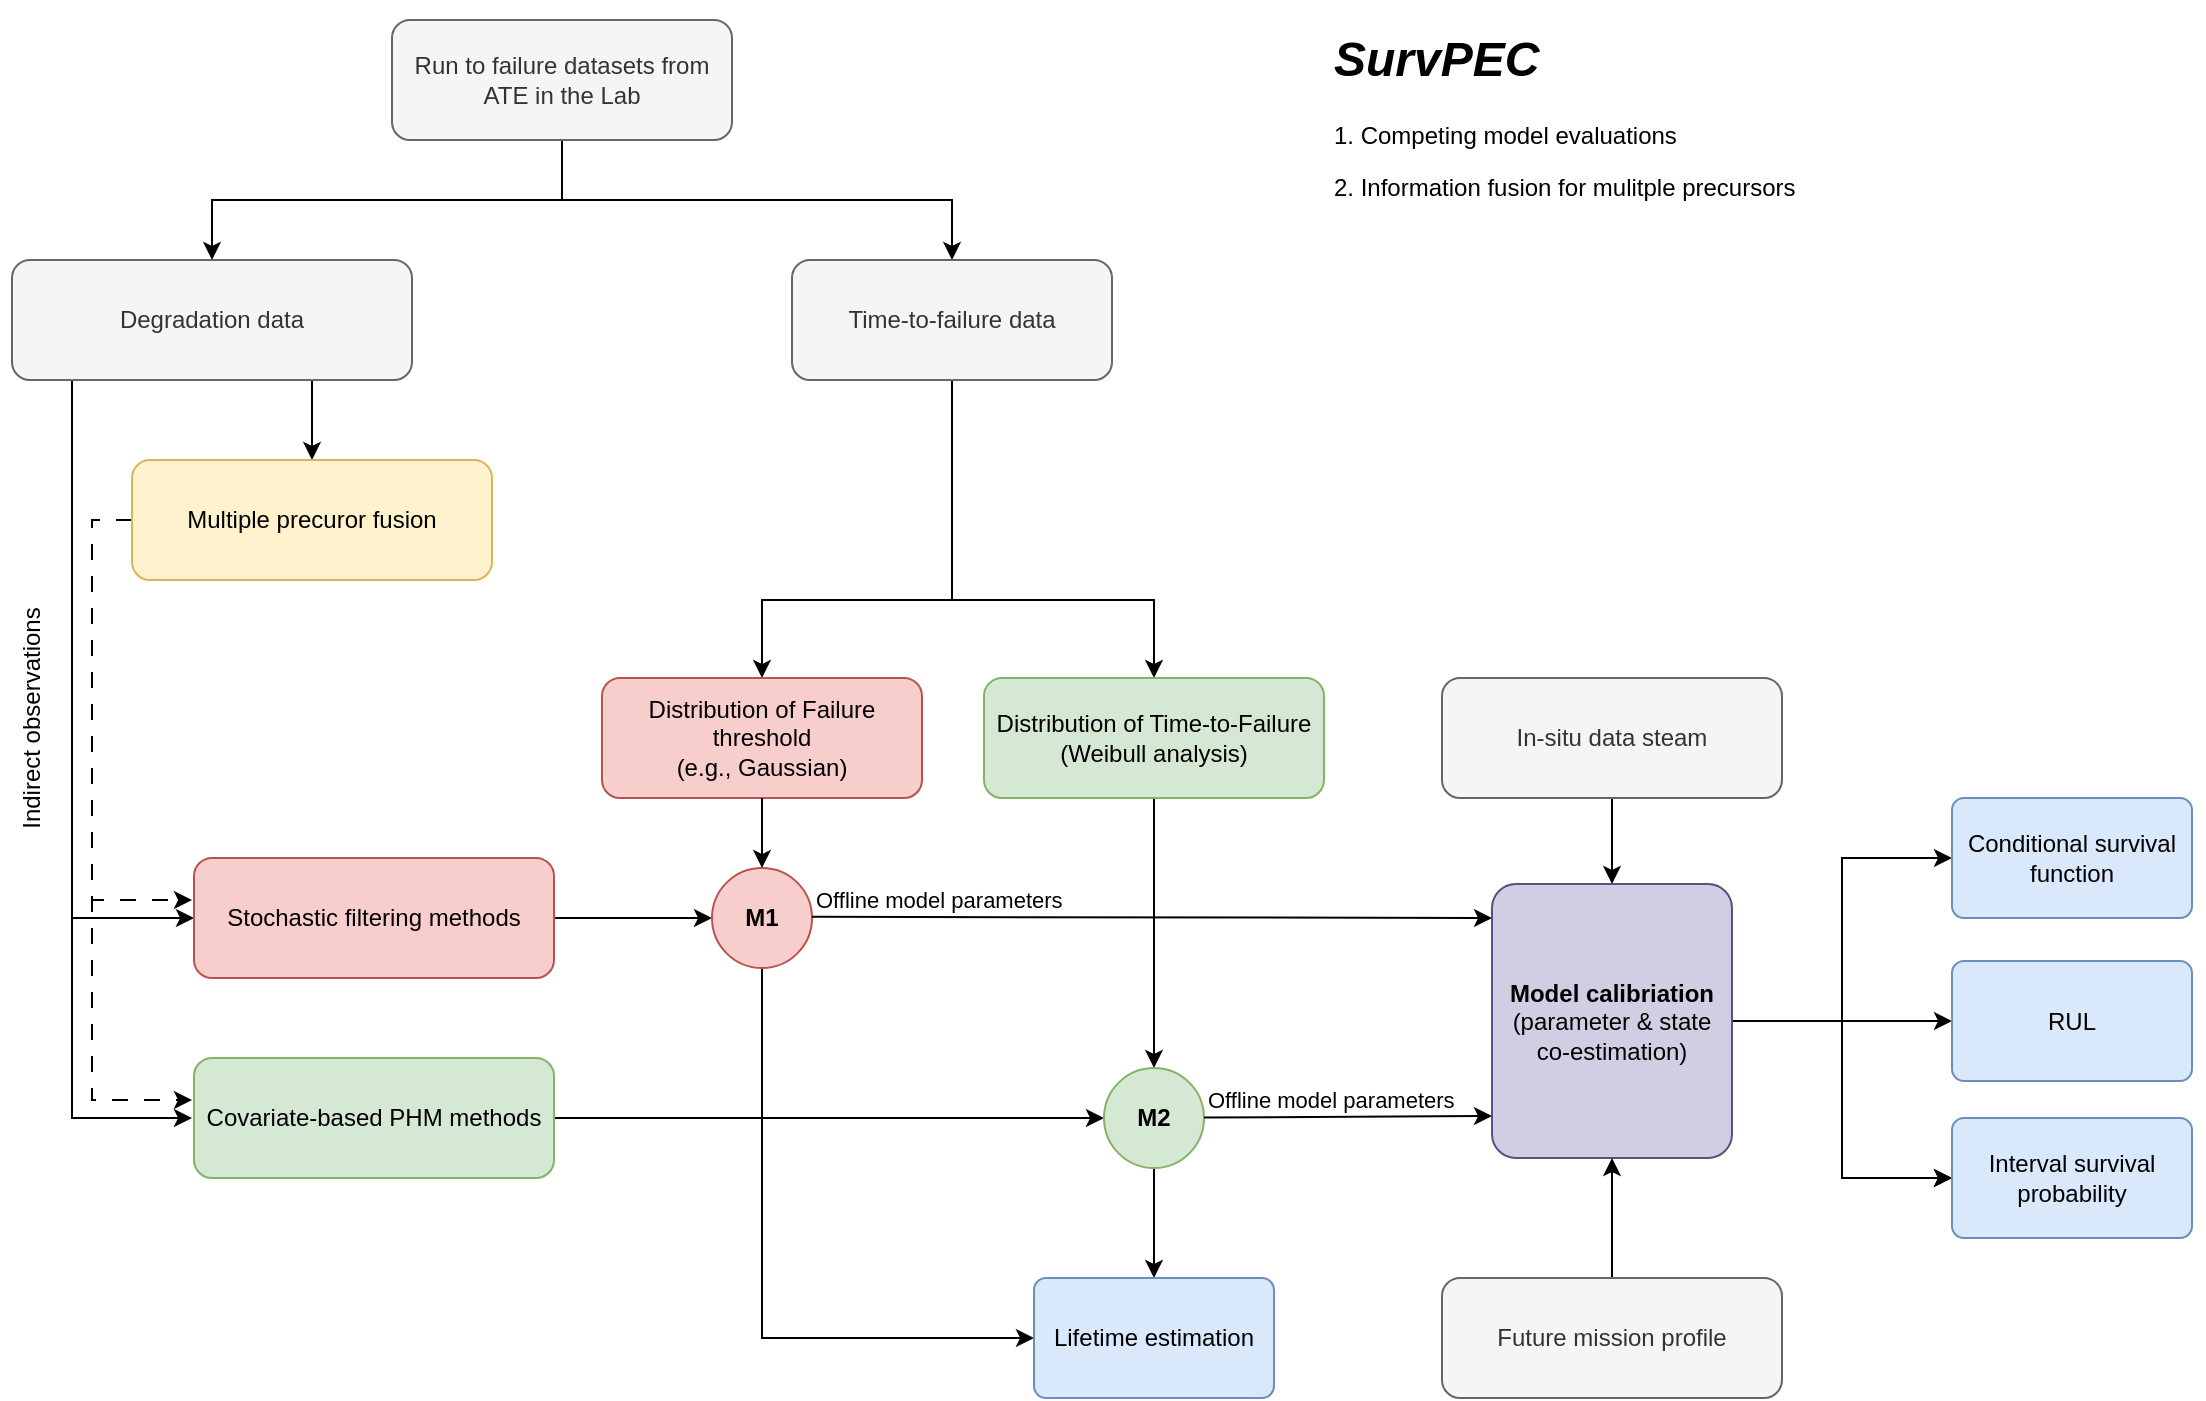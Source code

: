 <mxfile version="22.0.3" type="device">
  <diagram name="Page-1" id="R9kBBKoNU0aGtUqeai7a">
    <mxGraphModel dx="1595" dy="888" grid="1" gridSize="10" guides="1" tooltips="1" connect="1" arrows="1" fold="1" page="1" pageScale="1" pageWidth="1169" pageHeight="827" math="1" shadow="0">
      <root>
        <mxCell id="0" />
        <mxCell id="1" parent="0" />
        <mxCell id="Tek_yk6_RnRRJoYfqtPH-3" value="" style="edgeStyle=orthogonalEdgeStyle;rounded=0;orthogonalLoop=1;jettySize=auto;html=1;" parent="1" source="Tek_yk6_RnRRJoYfqtPH-1" target="Tek_yk6_RnRRJoYfqtPH-2" edge="1">
          <mxGeometry relative="1" as="geometry" />
        </mxCell>
        <mxCell id="Tek_yk6_RnRRJoYfqtPH-5" value="" style="edgeStyle=orthogonalEdgeStyle;rounded=0;orthogonalLoop=1;jettySize=auto;html=1;" parent="1" source="Tek_yk6_RnRRJoYfqtPH-1" target="Tek_yk6_RnRRJoYfqtPH-4" edge="1">
          <mxGeometry relative="1" as="geometry">
            <Array as="points">
              <mxPoint x="295" y="170" />
              <mxPoint x="490" y="170" />
            </Array>
          </mxGeometry>
        </mxCell>
        <mxCell id="Tek_yk6_RnRRJoYfqtPH-1" value="Run to failure datasets from ATE in the Lab" style="rounded=1;whiteSpace=wrap;html=1;fillColor=#f5f5f5;fontColor=#333333;strokeColor=#666666;" parent="1" vertex="1">
          <mxGeometry x="210" y="80" width="170" height="60" as="geometry" />
        </mxCell>
        <mxCell id="Tek_yk6_RnRRJoYfqtPH-17" value="" style="edgeStyle=orthogonalEdgeStyle;rounded=0;orthogonalLoop=1;jettySize=auto;html=1;entryX=0;entryY=0.5;entryDx=0;entryDy=0;" parent="1" source="Tek_yk6_RnRRJoYfqtPH-2" target="Tek_yk6_RnRRJoYfqtPH-16" edge="1">
          <mxGeometry relative="1" as="geometry">
            <Array as="points">
              <mxPoint x="50" y="529" />
            </Array>
          </mxGeometry>
        </mxCell>
        <mxCell id="Nw7tmcvT5D7PcshaBYKt-11" style="edgeStyle=orthogonalEdgeStyle;rounded=0;orthogonalLoop=1;jettySize=auto;html=1;exitX=0.75;exitY=1;exitDx=0;exitDy=0;entryX=0.5;entryY=0;entryDx=0;entryDy=0;" edge="1" parent="1" source="Tek_yk6_RnRRJoYfqtPH-2" target="Nw7tmcvT5D7PcshaBYKt-9">
          <mxGeometry relative="1" as="geometry" />
        </mxCell>
        <mxCell id="Tek_yk6_RnRRJoYfqtPH-2" value="Degradation data" style="whiteSpace=wrap;html=1;rounded=1;fillColor=#f5f5f5;fontColor=#333333;strokeColor=#666666;" parent="1" vertex="1">
          <mxGeometry x="20" y="200" width="200" height="60" as="geometry" />
        </mxCell>
        <mxCell id="Tek_yk6_RnRRJoYfqtPH-8" value="" style="edgeStyle=orthogonalEdgeStyle;rounded=0;orthogonalLoop=1;jettySize=auto;html=1;" parent="1" source="Tek_yk6_RnRRJoYfqtPH-4" target="Tek_yk6_RnRRJoYfqtPH-6" edge="1">
          <mxGeometry relative="1" as="geometry">
            <Array as="points">
              <mxPoint x="490" y="370" />
              <mxPoint x="591" y="370" />
            </Array>
          </mxGeometry>
        </mxCell>
        <mxCell id="Tek_yk6_RnRRJoYfqtPH-15" style="edgeStyle=orthogonalEdgeStyle;rounded=0;orthogonalLoop=1;jettySize=auto;html=1;exitX=0.5;exitY=1;exitDx=0;exitDy=0;entryX=0.5;entryY=0;entryDx=0;entryDy=0;" parent="1" source="Tek_yk6_RnRRJoYfqtPH-4" target="Tek_yk6_RnRRJoYfqtPH-12" edge="1">
          <mxGeometry relative="1" as="geometry">
            <Array as="points">
              <mxPoint x="490" y="370" />
              <mxPoint x="395" y="370" />
            </Array>
          </mxGeometry>
        </mxCell>
        <mxCell id="Tek_yk6_RnRRJoYfqtPH-4" value="Time-to-failure data" style="whiteSpace=wrap;html=1;rounded=1;fillColor=#f5f5f5;fontColor=#333333;strokeColor=#666666;" parent="1" vertex="1">
          <mxGeometry x="410" y="200" width="160" height="60" as="geometry" />
        </mxCell>
        <mxCell id="Tek_yk6_RnRRJoYfqtPH-44" style="edgeStyle=orthogonalEdgeStyle;rounded=0;orthogonalLoop=1;jettySize=auto;html=1;exitX=0.5;exitY=1;exitDx=0;exitDy=0;entryX=0.5;entryY=0;entryDx=0;entryDy=0;" parent="1" source="Tek_yk6_RnRRJoYfqtPH-6" target="Tek_yk6_RnRRJoYfqtPH-26" edge="1">
          <mxGeometry relative="1" as="geometry" />
        </mxCell>
        <mxCell id="Tek_yk6_RnRRJoYfqtPH-6" value="Distribution of Time-to-Failure (Weibull analysis)" style="whiteSpace=wrap;html=1;rounded=1;fillColor=#d5e8d4;strokeColor=#82b366;" parent="1" vertex="1">
          <mxGeometry x="506" y="409" width="170" height="60" as="geometry" />
        </mxCell>
        <mxCell id="Tek_yk6_RnRRJoYfqtPH-12" value="Distribution of Failure threshold&lt;br&gt;(e.g., Gaussian)" style="whiteSpace=wrap;html=1;rounded=1;fillColor=#f8cecc;strokeColor=#b85450;" parent="1" vertex="1">
          <mxGeometry x="315" y="409" width="160" height="60" as="geometry" />
        </mxCell>
        <mxCell id="Tek_yk6_RnRRJoYfqtPH-42" style="edgeStyle=orthogonalEdgeStyle;rounded=0;orthogonalLoop=1;jettySize=auto;html=1;exitX=1;exitY=0.5;exitDx=0;exitDy=0;entryX=0;entryY=0.5;entryDx=0;entryDy=0;" parent="1" source="Tek_yk6_RnRRJoYfqtPH-16" target="Tek_yk6_RnRRJoYfqtPH-24" edge="1">
          <mxGeometry relative="1" as="geometry" />
        </mxCell>
        <mxCell id="Tek_yk6_RnRRJoYfqtPH-16" value="Stochastic filtering methods" style="whiteSpace=wrap;html=1;rounded=1;fillColor=#f8cecc;strokeColor=#b85450;" parent="1" vertex="1">
          <mxGeometry x="111" y="499" width="180" height="60" as="geometry" />
        </mxCell>
        <mxCell id="Tek_yk6_RnRRJoYfqtPH-18" value="Indirect observations" style="text;html=1;strokeColor=none;fillColor=none;align=center;verticalAlign=middle;whiteSpace=wrap;rounded=0;rotation=-90;" parent="1" vertex="1">
          <mxGeometry x="-40" y="414" width="140" height="30" as="geometry" />
        </mxCell>
        <mxCell id="Tek_yk6_RnRRJoYfqtPH-20" value="" style="edgeStyle=orthogonalEdgeStyle;rounded=0;orthogonalLoop=1;jettySize=auto;html=1;" parent="1" edge="1">
          <mxGeometry relative="1" as="geometry">
            <mxPoint x="50" y="430" as="sourcePoint" />
            <mxPoint x="110" y="629" as="targetPoint" />
            <Array as="points">
              <mxPoint x="50" y="629" />
              <mxPoint x="80" y="629" />
            </Array>
          </mxGeometry>
        </mxCell>
        <mxCell id="Tek_yk6_RnRRJoYfqtPH-43" style="edgeStyle=orthogonalEdgeStyle;rounded=0;orthogonalLoop=1;jettySize=auto;html=1;exitX=1;exitY=0.5;exitDx=0;exitDy=0;entryX=0;entryY=0.5;entryDx=0;entryDy=0;" parent="1" source="Tek_yk6_RnRRJoYfqtPH-21" target="Tek_yk6_RnRRJoYfqtPH-26" edge="1">
          <mxGeometry relative="1" as="geometry" />
        </mxCell>
        <mxCell id="Tek_yk6_RnRRJoYfqtPH-21" value="Covariate-based PHM methods" style="whiteSpace=wrap;html=1;rounded=1;fillColor=#d5e8d4;strokeColor=#82b366;" parent="1" vertex="1">
          <mxGeometry x="111" y="599" width="180" height="60" as="geometry" />
        </mxCell>
        <mxCell id="Nw7tmcvT5D7PcshaBYKt-4" style="edgeStyle=orthogonalEdgeStyle;rounded=0;orthogonalLoop=1;jettySize=auto;html=1;exitX=0.5;exitY=1;exitDx=0;exitDy=0;entryX=0;entryY=0.5;entryDx=0;entryDy=0;" edge="1" parent="1" source="Tek_yk6_RnRRJoYfqtPH-24" target="Nw7tmcvT5D7PcshaBYKt-1">
          <mxGeometry relative="1" as="geometry" />
        </mxCell>
        <mxCell id="Tek_yk6_RnRRJoYfqtPH-24" value="&lt;b&gt;M1&lt;/b&gt;" style="ellipse;whiteSpace=wrap;html=1;aspect=fixed;fillColor=#f8cecc;strokeColor=#b85450;" parent="1" vertex="1">
          <mxGeometry x="370" y="504" width="50" height="50" as="geometry" />
        </mxCell>
        <mxCell id="Nw7tmcvT5D7PcshaBYKt-3" style="edgeStyle=orthogonalEdgeStyle;rounded=0;orthogonalLoop=1;jettySize=auto;html=1;exitX=0.5;exitY=1;exitDx=0;exitDy=0;" edge="1" parent="1" source="Tek_yk6_RnRRJoYfqtPH-26" target="Nw7tmcvT5D7PcshaBYKt-1">
          <mxGeometry relative="1" as="geometry" />
        </mxCell>
        <mxCell id="Tek_yk6_RnRRJoYfqtPH-26" value="&lt;b&gt;M2&lt;/b&gt;" style="ellipse;whiteSpace=wrap;html=1;aspect=fixed;fillColor=#d5e8d4;strokeColor=#82b366;" parent="1" vertex="1">
          <mxGeometry x="566" y="604" width="50" height="50" as="geometry" />
        </mxCell>
        <mxCell id="Tek_yk6_RnRRJoYfqtPH-45" style="edgeStyle=orthogonalEdgeStyle;rounded=0;orthogonalLoop=1;jettySize=auto;html=1;exitX=0.5;exitY=1;exitDx=0;exitDy=0;entryX=0.5;entryY=0;entryDx=0;entryDy=0;" parent="1" source="Tek_yk6_RnRRJoYfqtPH-30" target="Tek_yk6_RnRRJoYfqtPH-37" edge="1">
          <mxGeometry relative="1" as="geometry" />
        </mxCell>
        <mxCell id="Tek_yk6_RnRRJoYfqtPH-30" value="In-situ data steam" style="rounded=1;whiteSpace=wrap;html=1;fillColor=#f5f5f5;fontColor=#333333;strokeColor=#666666;" parent="1" vertex="1">
          <mxGeometry x="735" y="409" width="170" height="60" as="geometry" />
        </mxCell>
        <mxCell id="Tek_yk6_RnRRJoYfqtPH-31" value="" style="endArrow=classic;html=1;rounded=0;" parent="1" edge="1">
          <mxGeometry relative="1" as="geometry">
            <mxPoint x="420" y="528.38" as="sourcePoint" />
            <mxPoint x="760" y="529" as="targetPoint" />
          </mxGeometry>
        </mxCell>
        <mxCell id="Tek_yk6_RnRRJoYfqtPH-33" value="Offline model parameters" style="edgeLabel;resizable=0;html=1;align=left;verticalAlign=bottom;" parent="Tek_yk6_RnRRJoYfqtPH-31" connectable="0" vertex="1">
          <mxGeometry x="-1" relative="1" as="geometry" />
        </mxCell>
        <mxCell id="Tek_yk6_RnRRJoYfqtPH-34" value="" style="endArrow=classic;html=1;rounded=0;" parent="1" edge="1">
          <mxGeometry relative="1" as="geometry">
            <mxPoint x="616" y="628.76" as="sourcePoint" />
            <mxPoint x="760" y="628" as="targetPoint" />
          </mxGeometry>
        </mxCell>
        <mxCell id="Tek_yk6_RnRRJoYfqtPH-36" value="Offline model parameters" style="edgeLabel;resizable=0;html=1;align=left;verticalAlign=bottom;" parent="Tek_yk6_RnRRJoYfqtPH-34" connectable="0" vertex="1">
          <mxGeometry x="-1" relative="1" as="geometry" />
        </mxCell>
        <mxCell id="Tek_yk6_RnRRJoYfqtPH-47" value="" style="edgeStyle=orthogonalEdgeStyle;rounded=0;orthogonalLoop=1;jettySize=auto;html=1;" parent="1" source="Tek_yk6_RnRRJoYfqtPH-37" target="Tek_yk6_RnRRJoYfqtPH-46" edge="1">
          <mxGeometry relative="1" as="geometry" />
        </mxCell>
        <mxCell id="Tek_yk6_RnRRJoYfqtPH-49" value="" style="edgeStyle=orthogonalEdgeStyle;rounded=0;orthogonalLoop=1;jettySize=auto;html=1;" parent="1" source="Tek_yk6_RnRRJoYfqtPH-37" target="Tek_yk6_RnRRJoYfqtPH-48" edge="1">
          <mxGeometry relative="1" as="geometry" />
        </mxCell>
        <mxCell id="Tek_yk6_RnRRJoYfqtPH-50" value="" style="edgeStyle=orthogonalEdgeStyle;rounded=0;orthogonalLoop=1;jettySize=auto;html=1;" parent="1" source="Tek_yk6_RnRRJoYfqtPH-37" target="Tek_yk6_RnRRJoYfqtPH-48" edge="1">
          <mxGeometry relative="1" as="geometry" />
        </mxCell>
        <mxCell id="Tek_yk6_RnRRJoYfqtPH-52" value="" style="edgeStyle=orthogonalEdgeStyle;rounded=0;orthogonalLoop=1;jettySize=auto;html=1;" parent="1" source="Tek_yk6_RnRRJoYfqtPH-37" target="Tek_yk6_RnRRJoYfqtPH-51" edge="1">
          <mxGeometry relative="1" as="geometry" />
        </mxCell>
        <mxCell id="Tek_yk6_RnRRJoYfqtPH-37" value="&lt;b&gt;Model calibriation&lt;/b&gt;&lt;br&gt;(parameter &amp;amp; state co-estimation)" style="whiteSpace=wrap;html=1;fillColor=#d0cee2;strokeColor=#56517e;rounded=1;arcSize=10;" parent="1" vertex="1">
          <mxGeometry x="760" y="512" width="120" height="137" as="geometry" />
        </mxCell>
        <mxCell id="Tek_yk6_RnRRJoYfqtPH-41" value="" style="endArrow=classic;html=1;rounded=0;exitX=0.5;exitY=1;exitDx=0;exitDy=0;entryX=0.5;entryY=0;entryDx=0;entryDy=0;" parent="1" source="Tek_yk6_RnRRJoYfqtPH-12" target="Tek_yk6_RnRRJoYfqtPH-24" edge="1">
          <mxGeometry width="50" height="50" relative="1" as="geometry">
            <mxPoint x="430" y="469" as="sourcePoint" />
            <mxPoint x="480" y="419" as="targetPoint" />
          </mxGeometry>
        </mxCell>
        <mxCell id="Tek_yk6_RnRRJoYfqtPH-46" value="Conditional survival function" style="whiteSpace=wrap;html=1;fillColor=#dae8fc;strokeColor=#6c8ebf;rounded=1;arcSize=10;" parent="1" vertex="1">
          <mxGeometry x="990" y="469" width="120" height="60" as="geometry" />
        </mxCell>
        <mxCell id="Tek_yk6_RnRRJoYfqtPH-48" value="Interval survival probability" style="whiteSpace=wrap;html=1;fillColor=#dae8fc;strokeColor=#6c8ebf;rounded=1;arcSize=10;" parent="1" vertex="1">
          <mxGeometry x="990" y="629" width="120" height="60" as="geometry" />
        </mxCell>
        <mxCell id="Tek_yk6_RnRRJoYfqtPH-51" value="RUL" style="whiteSpace=wrap;html=1;fillColor=#dae8fc;strokeColor=#6c8ebf;rounded=1;arcSize=10;" parent="1" vertex="1">
          <mxGeometry x="990" y="550.5" width="120" height="60" as="geometry" />
        </mxCell>
        <mxCell id="Tek_yk6_RnRRJoYfqtPH-53" value="&lt;h1&gt;&lt;i&gt;SurvPEC&lt;/i&gt;&lt;/h1&gt;&lt;p&gt;1. Competing model evaluations&lt;/p&gt;&lt;p&gt;2. Information fusion for mulitple precursors&lt;/p&gt;" style="text;html=1;strokeColor=none;fillColor=none;spacing=5;spacingTop=-20;whiteSpace=wrap;overflow=hidden;rounded=0;" parent="1" vertex="1">
          <mxGeometry x="676" y="80" width="440" height="120" as="geometry" />
        </mxCell>
        <mxCell id="Tek_yk6_RnRRJoYfqtPH-55" style="edgeStyle=orthogonalEdgeStyle;rounded=0;orthogonalLoop=1;jettySize=auto;html=1;exitX=0.5;exitY=0;exitDx=0;exitDy=0;entryX=0.5;entryY=1;entryDx=0;entryDy=0;" parent="1" source="Tek_yk6_RnRRJoYfqtPH-54" target="Tek_yk6_RnRRJoYfqtPH-37" edge="1">
          <mxGeometry relative="1" as="geometry" />
        </mxCell>
        <mxCell id="Tek_yk6_RnRRJoYfqtPH-54" value="Future mission profile" style="rounded=1;whiteSpace=wrap;html=1;fillColor=#f5f5f5;fontColor=#333333;strokeColor=#666666;" parent="1" vertex="1">
          <mxGeometry x="735" y="709" width="170" height="60" as="geometry" />
        </mxCell>
        <mxCell id="Nw7tmcvT5D7PcshaBYKt-1" value="Lifetime estimation" style="whiteSpace=wrap;html=1;fillColor=#dae8fc;strokeColor=#6c8ebf;rounded=1;arcSize=10;" vertex="1" parent="1">
          <mxGeometry x="531" y="709" width="120" height="60" as="geometry" />
        </mxCell>
        <mxCell id="Nw7tmcvT5D7PcshaBYKt-13" style="edgeStyle=orthogonalEdgeStyle;rounded=0;orthogonalLoop=1;jettySize=auto;html=1;exitX=0;exitY=0.5;exitDx=0;exitDy=0;dashed=1;dashPattern=8 8;" edge="1" parent="1" source="Nw7tmcvT5D7PcshaBYKt-9">
          <mxGeometry relative="1" as="geometry">
            <mxPoint x="110" y="520" as="targetPoint" />
            <Array as="points">
              <mxPoint x="60" y="330" />
              <mxPoint x="60" y="520" />
            </Array>
          </mxGeometry>
        </mxCell>
        <mxCell id="Nw7tmcvT5D7PcshaBYKt-9" value="Multiple precuror fusion" style="rounded=1;whiteSpace=wrap;html=1;fillColor=#fff2cc;strokeColor=#d6b656;" vertex="1" parent="1">
          <mxGeometry x="80" y="300" width="180" height="60" as="geometry" />
        </mxCell>
        <mxCell id="Nw7tmcvT5D7PcshaBYKt-10" style="edgeStyle=orthogonalEdgeStyle;rounded=0;orthogonalLoop=1;jettySize=auto;html=1;exitX=0.5;exitY=1;exitDx=0;exitDy=0;" edge="1" parent="1" source="Nw7tmcvT5D7PcshaBYKt-9" target="Nw7tmcvT5D7PcshaBYKt-9">
          <mxGeometry relative="1" as="geometry" />
        </mxCell>
        <mxCell id="Nw7tmcvT5D7PcshaBYKt-14" style="edgeStyle=orthogonalEdgeStyle;rounded=0;orthogonalLoop=1;jettySize=auto;html=1;dashed=1;dashPattern=8 8;" edge="1" parent="1">
          <mxGeometry relative="1" as="geometry">
            <mxPoint x="110" y="620" as="targetPoint" />
            <mxPoint x="60" y="520" as="sourcePoint" />
            <Array as="points">
              <mxPoint x="60" y="519" />
              <mxPoint x="60" y="620" />
            </Array>
          </mxGeometry>
        </mxCell>
      </root>
    </mxGraphModel>
  </diagram>
</mxfile>
